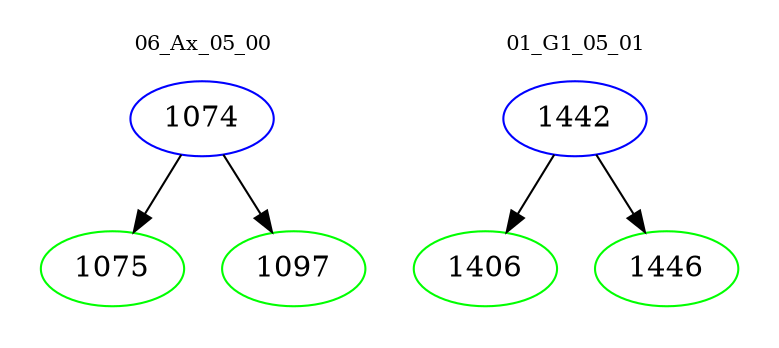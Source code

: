 digraph{
subgraph cluster_0 {
color = white
label = "06_Ax_05_00";
fontsize=10;
T0_1074 [label="1074", color="blue"]
T0_1074 -> T0_1075 [color="black"]
T0_1075 [label="1075", color="green"]
T0_1074 -> T0_1097 [color="black"]
T0_1097 [label="1097", color="green"]
}
subgraph cluster_1 {
color = white
label = "01_G1_05_01";
fontsize=10;
T1_1442 [label="1442", color="blue"]
T1_1442 -> T1_1406 [color="black"]
T1_1406 [label="1406", color="green"]
T1_1442 -> T1_1446 [color="black"]
T1_1446 [label="1446", color="green"]
}
}
